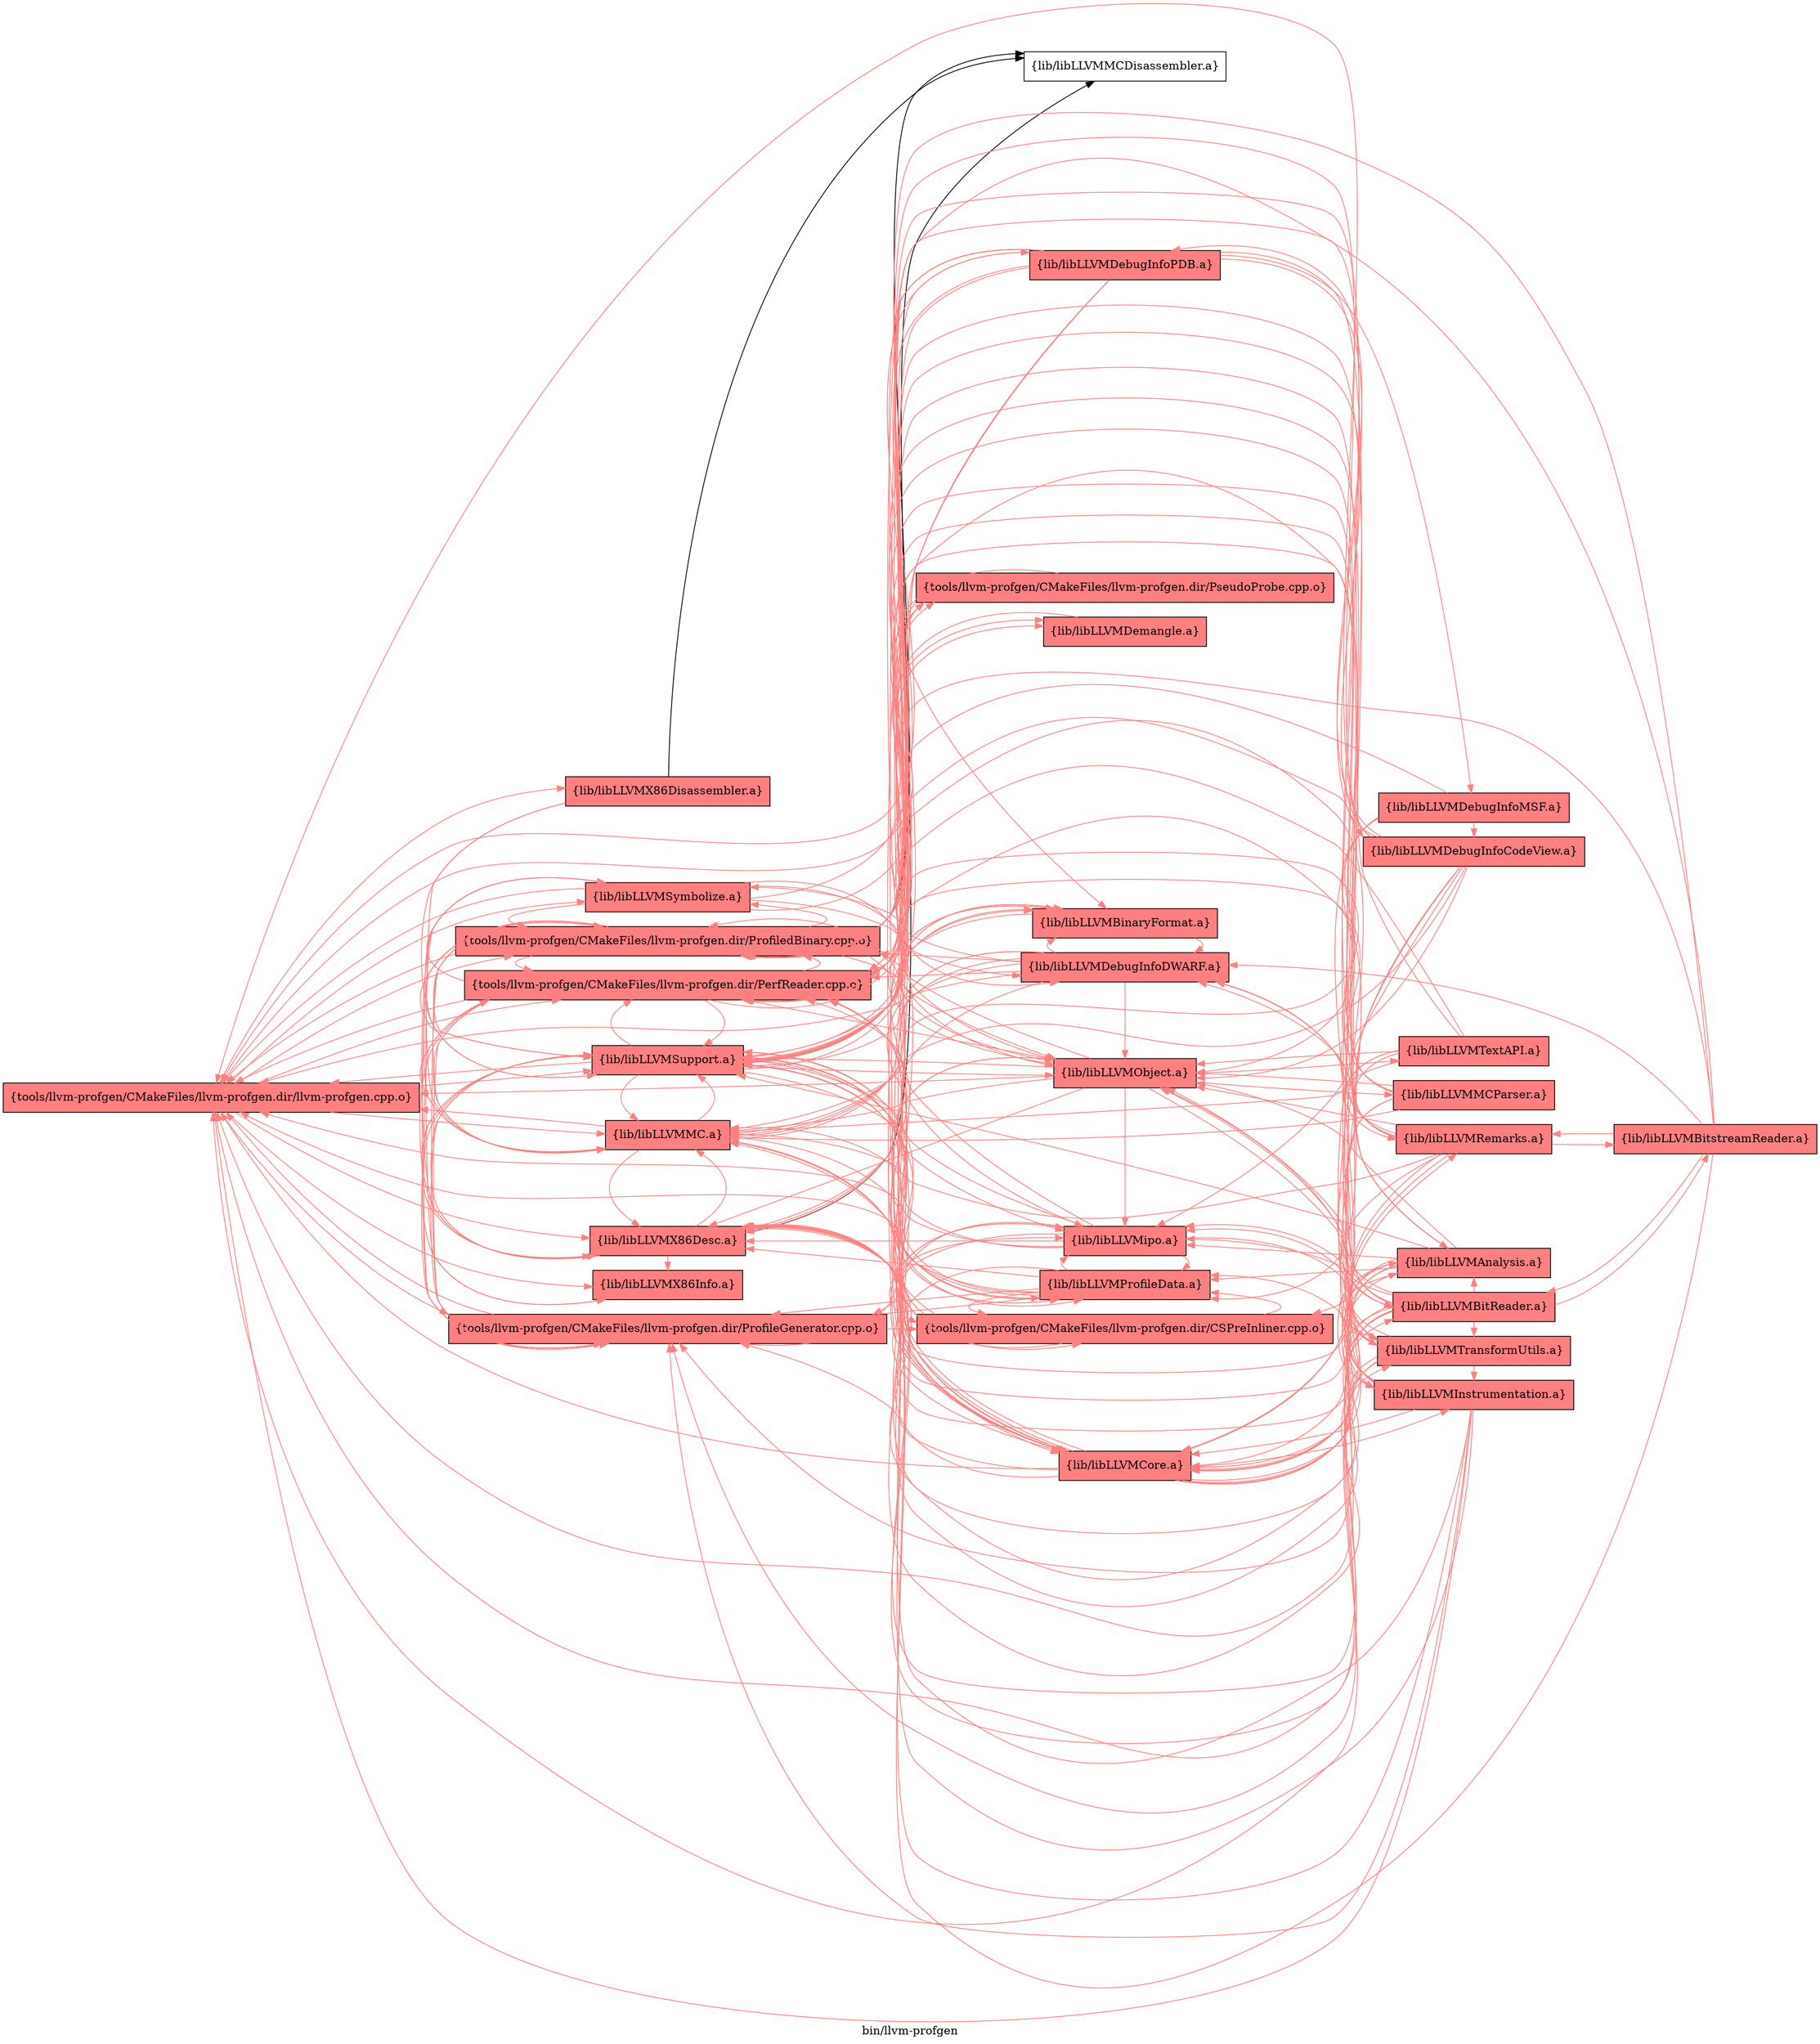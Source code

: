 digraph "bin/llvm-profgen" {
	label="bin/llvm-profgen";
	rankdir="LR"
	{ rank=same; Node0x5631ffa014d8;  }
	{ rank=same; Node0x5631ffa02158; Node0x5631ffa02608; Node0x5631ffa030a8; Node0x5631ffa0cc98; Node0x5631ffa095e8; Node0x5631ffa09b38; Node0x5631ffa091d8; Node0x5631ffa07068; Node0x5631ffa06bb8;  }
	{ rank=same; Node0x5631ff9fef08; Node0x5631ffa0af38; Node0x5631ffa09fe8; Node0x5631ffa0a498; Node0x5631ffa02dd8; Node0x5631ffa0da08; Node0x5631ffa08be8; Node0x5631ffa0c748; Node0x5631ffa0a9e8; Node0x5631ffa03c38; Node0x5631ffa04a98;  }
	{ rank=same; Node0x5631ffa02ab8; Node0x5631ffa0ef48; Node0x5631ffa0e908; Node0x5631ffa03558; Node0x5631ffa05038; Node0x5631ffa05fd8; Node0x5631ffa05ad8; Node0x5631ffa0df08; Node0x5631ffa0d148;  }

	Node0x5631ffa014d8 [shape=record,shape=box,style=filled,fillcolor="1.000000 0.5 1",group=1,label="{tools/llvm-profgen/CMakeFiles/llvm-profgen.dir/llvm-profgen.cpp.o}"];
	Node0x5631ffa014d8 -> Node0x5631ffa02158[color="1.000000 0.5 1"];
	Node0x5631ffa014d8 -> Node0x5631ffa02608[color="1.000000 0.5 1"];
	Node0x5631ffa014d8 -> Node0x5631ffa030a8[color="1.000000 0.5 1"];
	Node0x5631ffa014d8 -> Node0x5631ffa0cc98[color="1.000000 0.5 1"];
	Node0x5631ffa014d8 -> Node0x5631ffa095e8[color="1.000000 0.5 1"];
	Node0x5631ffa014d8 -> Node0x5631ffa09b38[color="1.000000 0.5 1"];
	Node0x5631ffa014d8 -> Node0x5631ffa091d8[color="1.000000 0.5 1"];
	Node0x5631ffa014d8 -> Node0x5631ffa07068[color="1.000000 0.5 1"];
	Node0x5631ffa014d8 -> Node0x5631ffa06bb8[color="1.000000 0.5 1"];
	Node0x5631ffa02158 [shape=record,shape=box,style=filled,fillcolor="1.000000 0.5 1",group=1,label="{tools/llvm-profgen/CMakeFiles/llvm-profgen.dir/PerfReader.cpp.o}"];
	Node0x5631ffa02158 -> Node0x5631ffa014d8[color="1.000000 0.5 1"];
	Node0x5631ffa02158 -> Node0x5631ffa02608[color="1.000000 0.5 1"];
	Node0x5631ffa02158 -> Node0x5631ffa030a8[color="1.000000 0.5 1"];
	Node0x5631ffa02158 -> Node0x5631ff9fef08[color="1.000000 0.5 1"];
	Node0x5631ffa02158 -> Node0x5631ffa091d8[color="1.000000 0.5 1"];
	Node0x5631ffa02158 -> Node0x5631ffa07068[color="1.000000 0.5 1"];
	Node0x5631ffa02158 -> Node0x5631ffa06bb8[color="1.000000 0.5 1"];
	Node0x5631ffa02608 [shape=record,shape=box,style=filled,fillcolor="1.000000 0.5 1",group=1,label="{tools/llvm-profgen/CMakeFiles/llvm-profgen.dir/ProfiledBinary.cpp.o}"];
	Node0x5631ffa02608 -> Node0x5631ffa014d8[color="1.000000 0.5 1"];
	Node0x5631ffa02608 -> Node0x5631ffa02158[color="1.000000 0.5 1"];
	Node0x5631ffa02608 -> Node0x5631ffa030a8[color="1.000000 0.5 1"];
	Node0x5631ffa02608 -> Node0x5631ff9fef08[color="1.000000 0.5 1"];
	Node0x5631ffa02608 -> Node0x5631ffa091d8[color="1.000000 0.5 1"];
	Node0x5631ffa02608 -> Node0x5631ffa0af38;
	Node0x5631ffa02608 -> Node0x5631ffa09fe8[color="1.000000 0.5 1"];
	Node0x5631ffa02608 -> Node0x5631ffa0a498[color="1.000000 0.5 1"];
	Node0x5631ffa02608 -> Node0x5631ffa07068[color="1.000000 0.5 1"];
	Node0x5631ffa02608 -> Node0x5631ffa06bb8[color="1.000000 0.5 1"];
	Node0x5631ffa030a8 [shape=record,shape=box,style=filled,fillcolor="1.000000 0.5 1",group=1,label="{tools/llvm-profgen/CMakeFiles/llvm-profgen.dir/ProfileGenerator.cpp.o}"];
	Node0x5631ffa030a8 -> Node0x5631ffa014d8[color="1.000000 0.5 1"];
	Node0x5631ffa030a8 -> Node0x5631ffa02158[color="1.000000 0.5 1"];
	Node0x5631ffa030a8 -> Node0x5631ffa02dd8[color="1.000000 0.5 1"];
	Node0x5631ffa030a8 -> Node0x5631ffa02608[color="1.000000 0.5 1"];
	Node0x5631ffa030a8 -> Node0x5631ff9fef08[color="1.000000 0.5 1"];
	Node0x5631ffa030a8 -> Node0x5631ffa0a498[color="1.000000 0.5 1"];
	Node0x5631ffa030a8 -> Node0x5631ffa07068[color="1.000000 0.5 1"];
	Node0x5631ffa0cc98 [shape=record,shape=box,style=filled,fillcolor="1.000000 0.5 1",group=1,label="{lib/libLLVMX86Desc.a}"];
	Node0x5631ffa0cc98 -> Node0x5631ffa09b38[color="1.000000 0.5 1"];
	Node0x5631ffa0cc98 -> Node0x5631ffa091d8[color="1.000000 0.5 1"];
	Node0x5631ffa0cc98 -> Node0x5631ffa0af38;
	Node0x5631ffa0cc98 -> Node0x5631ffa07068[color="1.000000 0.5 1"];
	Node0x5631ffa0cc98 -> Node0x5631ffa02158[color="1.000000 0.5 1"];
	Node0x5631ffa0cc98 -> Node0x5631ffa0da08[color="1.000000 0.5 1"];
	Node0x5631ffa095e8 [shape=record,shape=box,style=filled,fillcolor="1.000000 0.5 1",group=1,label="{lib/libLLVMX86Disassembler.a}"];
	Node0x5631ffa095e8 -> Node0x5631ffa09b38[color="1.000000 0.5 1"];
	Node0x5631ffa095e8 -> Node0x5631ffa0af38;
	Node0x5631ffa095e8 -> Node0x5631ffa07068[color="1.000000 0.5 1"];
	Node0x5631ffa09b38 [shape=record,shape=box,style=filled,fillcolor="1.000000 0.5 1",group=1,label="{lib/libLLVMX86Info.a}"];
	Node0x5631ffa09b38 -> Node0x5631ffa07068[color="1.000000 0.5 1"];
	Node0x5631ffa091d8 [shape=record,shape=box,style=filled,fillcolor="1.000000 0.5 1",group=1,label="{lib/libLLVMMC.a}"];
	Node0x5631ffa091d8 -> Node0x5631ffa0cc98[color="1.000000 0.5 1"];
	Node0x5631ffa091d8 -> Node0x5631ffa07068[color="1.000000 0.5 1"];
	Node0x5631ffa091d8 -> Node0x5631ffa014d8[color="1.000000 0.5 1"];
	Node0x5631ffa091d8 -> Node0x5631ffa02158[color="1.000000 0.5 1"];
	Node0x5631ffa091d8 -> Node0x5631ffa0da08[color="1.000000 0.5 1"];
	Node0x5631ffa091d8 -> Node0x5631ffa02608[color="1.000000 0.5 1"];
	Node0x5631ffa07068 [shape=record,shape=box,style=filled,fillcolor="1.000000 0.5 1",group=1,label="{lib/libLLVMSupport.a}"];
	Node0x5631ffa07068 -> Node0x5631ffa02158[color="1.000000 0.5 1"];
	Node0x5631ffa07068 -> Node0x5631ffa091d8[color="1.000000 0.5 1"];
	Node0x5631ffa07068 -> Node0x5631ffa08be8[color="1.000000 0.5 1"];
	Node0x5631ffa07068 -> Node0x5631ffa09fe8[color="1.000000 0.5 1"];
	Node0x5631ffa07068 -> Node0x5631ffa030a8[color="1.000000 0.5 1"];
	Node0x5631ffa07068 -> Node0x5631ffa0cc98[color="1.000000 0.5 1"];
	Node0x5631ffa07068 -> Node0x5631ffa02608[color="1.000000 0.5 1"];
	Node0x5631ffa07068 -> Node0x5631ffa0c748[color="1.000000 0.5 1"];
	Node0x5631ffa07068 -> Node0x5631ffa02dd8[color="1.000000 0.5 1"];
	Node0x5631ffa07068 -> Node0x5631ffa0a9e8[color="1.000000 0.5 1"];
	Node0x5631ffa07068 -> Node0x5631ffa014d8[color="1.000000 0.5 1"];
	Node0x5631ffa06bb8 [shape=record,shape=box,style=filled,fillcolor="1.000000 0.5 1",group=1,label="{lib/libLLVMSymbolize.a}"];
	Node0x5631ffa06bb8 -> Node0x5631ffa014d8[color="1.000000 0.5 1"];
	Node0x5631ffa06bb8 -> Node0x5631ffa02608[color="1.000000 0.5 1"];
	Node0x5631ffa06bb8 -> Node0x5631ffa0cc98[color="1.000000 0.5 1"];
	Node0x5631ffa06bb8 -> Node0x5631ffa091d8[color="1.000000 0.5 1"];
	Node0x5631ffa06bb8 -> Node0x5631ffa08be8[color="1.000000 0.5 1"];
	Node0x5631ffa06bb8 -> Node0x5631ffa09fe8[color="1.000000 0.5 1"];
	Node0x5631ffa06bb8 -> Node0x5631ffa07068[color="1.000000 0.5 1"];
	Node0x5631ffa06bb8 -> Node0x5631ffa03c38[color="1.000000 0.5 1"];
	Node0x5631ffa06bb8 -> Node0x5631ffa04a98[color="1.000000 0.5 1"];
	Node0x5631ffa06bb8 -> Node0x5631ffa0c748[color="1.000000 0.5 1"];
	Node0x5631ff9fef08 [shape=record,shape=box,style=filled,fillcolor="1.000000 0.5 1",group=1,label="{tools/llvm-profgen/CMakeFiles/llvm-profgen.dir/PseudoProbe.cpp.o}"];
	Node0x5631ff9fef08 -> Node0x5631ffa014d8[color="1.000000 0.5 1"];
	Node0x5631ff9fef08 -> Node0x5631ffa02158[color="1.000000 0.5 1"];
	Node0x5631ff9fef08 -> Node0x5631ffa0a498[color="1.000000 0.5 1"];
	Node0x5631ff9fef08 -> Node0x5631ffa07068[color="1.000000 0.5 1"];
	Node0x5631ffa02dd8 [shape=record,shape=box,style=filled,fillcolor="1.000000 0.5 1",group=1,label="{tools/llvm-profgen/CMakeFiles/llvm-profgen.dir/CSPreInliner.cpp.o}"];
	Node0x5631ffa02dd8 -> Node0x5631ffa02158[color="1.000000 0.5 1"];
	Node0x5631ffa02dd8 -> Node0x5631ffa0a9e8[color="1.000000 0.5 1"];
	Node0x5631ffa02dd8 -> Node0x5631ffa0a498[color="1.000000 0.5 1"];
	Node0x5631ffa02dd8 -> Node0x5631ffa07068[color="1.000000 0.5 1"];
	Node0x5631ffa0a9e8 [shape=record,shape=box,style=filled,fillcolor="1.000000 0.5 1",group=1,label="{lib/libLLVMipo.a}"];
	Node0x5631ffa0a9e8 -> Node0x5631ffa02dd8[color="1.000000 0.5 1"];
	Node0x5631ffa0a9e8 -> Node0x5631ffa030a8[color="1.000000 0.5 1"];
	Node0x5631ffa0a9e8 -> Node0x5631ffa08be8[color="1.000000 0.5 1"];
	Node0x5631ffa0a9e8 -> Node0x5631ffa0a498[color="1.000000 0.5 1"];
	Node0x5631ffa0a9e8 -> Node0x5631ffa07068[color="1.000000 0.5 1"];
	Node0x5631ffa0a9e8 -> Node0x5631ffa02158[color="1.000000 0.5 1"];
	Node0x5631ffa0a9e8 -> Node0x5631ffa0cc98[color="1.000000 0.5 1"];
	Node0x5631ffa0a9e8 -> Node0x5631ffa091d8[color="1.000000 0.5 1"];
	Node0x5631ffa0a9e8 -> Node0x5631ffa05fd8[color="1.000000 0.5 1"];
	Node0x5631ffa0a9e8 -> Node0x5631ffa014d8[color="1.000000 0.5 1"];
	Node0x5631ffa0a498 [shape=record,shape=box,style=filled,fillcolor="1.000000 0.5 1",group=1,label="{lib/libLLVMProfileData.a}"];
	Node0x5631ffa0a498 -> Node0x5631ffa02158[color="1.000000 0.5 1"];
	Node0x5631ffa0a498 -> Node0x5631ffa0cc98[color="1.000000 0.5 1"];
	Node0x5631ffa0a498 -> Node0x5631ffa091d8[color="1.000000 0.5 1"];
	Node0x5631ffa0a498 -> Node0x5631ffa08be8[color="1.000000 0.5 1"];
	Node0x5631ffa0a498 -> Node0x5631ffa0a9e8[color="1.000000 0.5 1"];
	Node0x5631ffa0a498 -> Node0x5631ffa07068[color="1.000000 0.5 1"];
	Node0x5631ffa0a498 -> Node0x5631ffa02608[color="1.000000 0.5 1"];
	Node0x5631ffa0a498 -> Node0x5631ffa030a8[color="1.000000 0.5 1"];
	Node0x5631ffa0a498 -> Node0x5631ffa09fe8[color="1.000000 0.5 1"];
	Node0x5631ffa0a498 -> Node0x5631ffa02dd8[color="1.000000 0.5 1"];
	Node0x5631ffa0a498 -> Node0x5631ffa014d8[color="1.000000 0.5 1"];
	Node0x5631ffa0af38 [shape=record,shape=box,group=0,label="{lib/libLLVMMCDisassembler.a}"];
	Node0x5631ffa09fe8 [shape=record,shape=box,style=filled,fillcolor="1.000000 0.5 1",group=1,label="{lib/libLLVMObject.a}"];
	Node0x5631ffa09fe8 -> Node0x5631ffa07068[color="1.000000 0.5 1"];
	Node0x5631ffa09fe8 -> Node0x5631ffa0da08[color="1.000000 0.5 1"];
	Node0x5631ffa09fe8 -> Node0x5631ffa02608[color="1.000000 0.5 1"];
	Node0x5631ffa09fe8 -> Node0x5631ffa091d8[color="1.000000 0.5 1"];
	Node0x5631ffa09fe8 -> Node0x5631ffa08be8[color="1.000000 0.5 1"];
	Node0x5631ffa09fe8 -> Node0x5631ffa0cc98[color="1.000000 0.5 1"];
	Node0x5631ffa09fe8 -> Node0x5631ffa02ab8[color="1.000000 0.5 1"];
	Node0x5631ffa09fe8 -> Node0x5631ffa014d8[color="1.000000 0.5 1"];
	Node0x5631ffa09fe8 -> Node0x5631ffa0ef48[color="1.000000 0.5 1"];
	Node0x5631ffa09fe8 -> Node0x5631ffa02158[color="1.000000 0.5 1"];
	Node0x5631ffa09fe8 -> Node0x5631ffa0a9e8[color="1.000000 0.5 1"];
	Node0x5631ffa09fe8 -> Node0x5631ffa0e908[color="1.000000 0.5 1"];
	Node0x5631ffa0da08 [shape=record,shape=box,style=filled,fillcolor="1.000000 0.5 1",group=1,label="{lib/libLLVMBinaryFormat.a}"];
	Node0x5631ffa0da08 -> Node0x5631ffa08be8[color="1.000000 0.5 1"];
	Node0x5631ffa0da08 -> Node0x5631ffa07068[color="1.000000 0.5 1"];
	Node0x5631ffa0da08 -> Node0x5631ffa03c38[color="1.000000 0.5 1"];
	Node0x5631ffa0da08 -> Node0x5631ffa09fe8[color="1.000000 0.5 1"];
	Node0x5631ffa08be8 [shape=record,shape=box,style=filled,fillcolor="1.000000 0.5 1",group=1,label="{lib/libLLVMCore.a}"];
	Node0x5631ffa08be8 -> Node0x5631ffa02158[color="1.000000 0.5 1"];
	Node0x5631ffa08be8 -> Node0x5631ffa07068[color="1.000000 0.5 1"];
	Node0x5631ffa08be8 -> Node0x5631ffa0cc98[color="1.000000 0.5 1"];
	Node0x5631ffa08be8 -> Node0x5631ffa091d8[color="1.000000 0.5 1"];
	Node0x5631ffa08be8 -> Node0x5631ffa030a8[color="1.000000 0.5 1"];
	Node0x5631ffa08be8 -> Node0x5631ffa03558[color="1.000000 0.5 1"];
	Node0x5631ffa08be8 -> Node0x5631ffa0da08[color="1.000000 0.5 1"];
	Node0x5631ffa08be8 -> Node0x5631ffa014d8[color="1.000000 0.5 1"];
	Node0x5631ffa08be8 -> Node0x5631ffa0a9e8[color="1.000000 0.5 1"];
	Node0x5631ffa08be8 -> Node0x5631ffa05038[color="1.000000 0.5 1"];
	Node0x5631ffa08be8 -> Node0x5631ffa05fd8[color="1.000000 0.5 1"];
	Node0x5631ffa08be8 -> Node0x5631ffa05ad8[color="1.000000 0.5 1"];
	Node0x5631ffa08be8 -> Node0x5631ffa02ab8[color="1.000000 0.5 1"];
	Node0x5631ffa03558 [shape=record,shape=box,style=filled,fillcolor="1.000000 0.5 1",group=1,label="{lib/libLLVMRemarks.a}"];
	Node0x5631ffa03558 -> Node0x5631ffa07068[color="1.000000 0.5 1"];
	Node0x5631ffa03558 -> Node0x5631ffa03c38[color="1.000000 0.5 1"];
	Node0x5631ffa03558 -> Node0x5631ffa02158[color="1.000000 0.5 1"];
	Node0x5631ffa03558 -> Node0x5631ffa02608[color="1.000000 0.5 1"];
	Node0x5631ffa03558 -> Node0x5631ffa02ab8[color="1.000000 0.5 1"];
	Node0x5631ffa03558 -> Node0x5631ffa091d8[color="1.000000 0.5 1"];
	Node0x5631ffa03558 -> Node0x5631ffa08be8[color="1.000000 0.5 1"];
	Node0x5631ffa03558 -> Node0x5631ffa09fe8[color="1.000000 0.5 1"];
	Node0x5631ffa03558 -> Node0x5631ffa0cc98[color="1.000000 0.5 1"];
	Node0x5631ffa03558 -> Node0x5631ffa0fe98[color="1.000000 0.5 1"];
	Node0x5631ffa05fd8 [shape=record,shape=box,style=filled,fillcolor="1.000000 0.5 1",group=1,label="{lib/libLLVMTransformUtils.a}"];
	Node0x5631ffa05fd8 -> Node0x5631ffa09fe8[color="1.000000 0.5 1"];
	Node0x5631ffa05fd8 -> Node0x5631ffa07068[color="1.000000 0.5 1"];
	Node0x5631ffa05fd8 -> Node0x5631ffa02158[color="1.000000 0.5 1"];
	Node0x5631ffa05fd8 -> Node0x5631ffa08be8[color="1.000000 0.5 1"];
	Node0x5631ffa05fd8 -> Node0x5631ffa0a9e8[color="1.000000 0.5 1"];
	Node0x5631ffa05fd8 -> Node0x5631ffa05ad8[color="1.000000 0.5 1"];
	Node0x5631ffa05fd8 -> Node0x5631ffa0cc98[color="1.000000 0.5 1"];
	Node0x5631ffa05fd8 -> Node0x5631ffa014d8[color="1.000000 0.5 1"];
	Node0x5631ffa05fd8 -> Node0x5631ffa05038[color="1.000000 0.5 1"];
	Node0x5631ffa05fd8 -> Node0x5631ffa030a8[color="1.000000 0.5 1"];
	Node0x5631ffa02ab8 [shape=record,shape=box,style=filled,fillcolor="1.000000 0.5 1",group=1,label="{lib/libLLVMBitReader.a}"];
	Node0x5631ffa02ab8 -> Node0x5631ffa014d8[color="1.000000 0.5 1"];
	Node0x5631ffa02ab8 -> Node0x5631ffa02158[color="1.000000 0.5 1"];
	Node0x5631ffa02ab8 -> Node0x5631ffa02608[color="1.000000 0.5 1"];
	Node0x5631ffa02ab8 -> Node0x5631ffa0cc98[color="1.000000 0.5 1"];
	Node0x5631ffa02ab8 -> Node0x5631ffa091d8[color="1.000000 0.5 1"];
	Node0x5631ffa02ab8 -> Node0x5631ffa08be8[color="1.000000 0.5 1"];
	Node0x5631ffa02ab8 -> Node0x5631ffa0a9e8[color="1.000000 0.5 1"];
	Node0x5631ffa02ab8 -> Node0x5631ffa09fe8[color="1.000000 0.5 1"];
	Node0x5631ffa02ab8 -> Node0x5631ffa07068[color="1.000000 0.5 1"];
	Node0x5631ffa02ab8 -> Node0x5631ffa05038[color="1.000000 0.5 1"];
	Node0x5631ffa02ab8 -> Node0x5631ffa05fd8[color="1.000000 0.5 1"];
	Node0x5631ffa02ab8 -> Node0x5631ffa05ad8[color="1.000000 0.5 1"];
	Node0x5631ffa02ab8 -> Node0x5631ffa03c38[color="1.000000 0.5 1"];
	Node0x5631ffa02ab8 -> Node0x5631ffa0fe98[color="1.000000 0.5 1"];
	Node0x5631ffa0ef48 [shape=record,shape=box,style=filled,fillcolor="1.000000 0.5 1",group=1,label="{lib/libLLVMMCParser.a}"];
	Node0x5631ffa0ef48 -> Node0x5631ffa02158[color="1.000000 0.5 1"];
	Node0x5631ffa0ef48 -> Node0x5631ffa02608[color="1.000000 0.5 1"];
	Node0x5631ffa0ef48 -> Node0x5631ffa0cc98[color="1.000000 0.5 1"];
	Node0x5631ffa0ef48 -> Node0x5631ffa091d8[color="1.000000 0.5 1"];
	Node0x5631ffa0ef48 -> Node0x5631ffa08be8[color="1.000000 0.5 1"];
	Node0x5631ffa0ef48 -> Node0x5631ffa09fe8[color="1.000000 0.5 1"];
	Node0x5631ffa0ef48 -> Node0x5631ffa07068[color="1.000000 0.5 1"];
	Node0x5631ffa0e908 [shape=record,shape=box,style=filled,fillcolor="1.000000 0.5 1",group=1,label="{lib/libLLVMTextAPI.a}"];
	Node0x5631ffa0e908 -> Node0x5631ffa07068[color="1.000000 0.5 1"];
	Node0x5631ffa0e908 -> Node0x5631ffa02158[color="1.000000 0.5 1"];
	Node0x5631ffa0e908 -> Node0x5631ffa091d8[color="1.000000 0.5 1"];
	Node0x5631ffa0e908 -> Node0x5631ffa09fe8[color="1.000000 0.5 1"];
	Node0x5631ffa0e908 -> Node0x5631ffa03558[color="1.000000 0.5 1"];
	Node0x5631ffa0e908 -> Node0x5631ffa05fd8[color="1.000000 0.5 1"];
	Node0x5631ffa0e908 -> Node0x5631ffa0cc98[color="1.000000 0.5 1"];
	Node0x5631ffa0c748 [shape=record,shape=box,style=filled,fillcolor="1.000000 0.5 1",group=1,label="{lib/libLLVMDemangle.a}"];
	Node0x5631ffa0c748 -> Node0x5631ffa07068[color="1.000000 0.5 1"];
	Node0x5631ffa03c38 [shape=record,shape=box,style=filled,fillcolor="1.000000 0.5 1",group=1,label="{lib/libLLVMDebugInfoDWARF.a}"];
	Node0x5631ffa03c38 -> Node0x5631ffa02158[color="1.000000 0.5 1"];
	Node0x5631ffa03c38 -> Node0x5631ffa02608[color="1.000000 0.5 1"];
	Node0x5631ffa03c38 -> Node0x5631ffa091d8[color="1.000000 0.5 1"];
	Node0x5631ffa03c38 -> Node0x5631ffa08be8[color="1.000000 0.5 1"];
	Node0x5631ffa03c38 -> Node0x5631ffa0a9e8[color="1.000000 0.5 1"];
	Node0x5631ffa03c38 -> Node0x5631ffa09fe8[color="1.000000 0.5 1"];
	Node0x5631ffa03c38 -> Node0x5631ffa07068[color="1.000000 0.5 1"];
	Node0x5631ffa03c38 -> Node0x5631ffa06bb8[color="1.000000 0.5 1"];
	Node0x5631ffa03c38 -> Node0x5631ffa0da08[color="1.000000 0.5 1"];
	Node0x5631ffa03c38 -> Node0x5631ffa0cc98[color="1.000000 0.5 1"];
	Node0x5631ffa03c38 -> Node0x5631ffa014d8[color="1.000000 0.5 1"];
	Node0x5631ffa03c38 -> Node0x5631ffa05fd8[color="1.000000 0.5 1"];
	Node0x5631ffa04a98 [shape=record,shape=box,style=filled,fillcolor="1.000000 0.5 1",group=1,label="{lib/libLLVMDebugInfoPDB.a}"];
	Node0x5631ffa04a98 -> Node0x5631ffa08be8[color="1.000000 0.5 1"];
	Node0x5631ffa04a98 -> Node0x5631ffa09fe8[color="1.000000 0.5 1"];
	Node0x5631ffa04a98 -> Node0x5631ffa07068[color="1.000000 0.5 1"];
	Node0x5631ffa04a98 -> Node0x5631ffa02158[color="1.000000 0.5 1"];
	Node0x5631ffa04a98 -> Node0x5631ffa02608[color="1.000000 0.5 1"];
	Node0x5631ffa04a98 -> Node0x5631ffa091d8[color="1.000000 0.5 1"];
	Node0x5631ffa04a98 -> Node0x5631ffa0da08[color="1.000000 0.5 1"];
	Node0x5631ffa04a98 -> Node0x5631ffa0df08[color="1.000000 0.5 1"];
	Node0x5631ffa04a98 -> Node0x5631ffa03c38[color="1.000000 0.5 1"];
	Node0x5631ffa04a98 -> Node0x5631ffa0cc98[color="1.000000 0.5 1"];
	Node0x5631ffa04a98 -> Node0x5631ffa0d148[color="1.000000 0.5 1"];
	Node0x5631ffa04a98 -> Node0x5631ffa05ad8[color="1.000000 0.5 1"];
	Node0x5631ffa04a98 -> Node0x5631ffa014d8[color="1.000000 0.5 1"];
	Node0x5631ffa05038 [shape=record,shape=box,style=filled,fillcolor="1.000000 0.5 1",group=1,label="{lib/libLLVMInstrumentation.a}"];
	Node0x5631ffa05038 -> Node0x5631ffa02158[color="1.000000 0.5 1"];
	Node0x5631ffa05038 -> Node0x5631ffa02608[color="1.000000 0.5 1"];
	Node0x5631ffa05038 -> Node0x5631ffa0cc98[color="1.000000 0.5 1"];
	Node0x5631ffa05038 -> Node0x5631ffa091d8[color="1.000000 0.5 1"];
	Node0x5631ffa05038 -> Node0x5631ffa08be8[color="1.000000 0.5 1"];
	Node0x5631ffa05038 -> Node0x5631ffa09fe8[color="1.000000 0.5 1"];
	Node0x5631ffa05038 -> Node0x5631ffa07068[color="1.000000 0.5 1"];
	Node0x5631ffa05038 -> Node0x5631ffa030a8[color="1.000000 0.5 1"];
	Node0x5631ffa05038 -> Node0x5631ffa0a9e8[color="1.000000 0.5 1"];
	Node0x5631ffa05038 -> Node0x5631ffa014d8[color="1.000000 0.5 1"];
	Node0x5631ffa05038 -> Node0x5631ffa0a498[color="1.000000 0.5 1"];
	Node0x5631ffa05038 -> Node0x5631ffa05ad8[color="1.000000 0.5 1"];
	Node0x5631ffa05ad8 [shape=record,shape=box,style=filled,fillcolor="1.000000 0.5 1",group=1,label="{lib/libLLVMAnalysis.a}"];
	Node0x5631ffa05ad8 -> Node0x5631ffa02158[color="1.000000 0.5 1"];
	Node0x5631ffa05ad8 -> Node0x5631ffa08be8[color="1.000000 0.5 1"];
	Node0x5631ffa05ad8 -> Node0x5631ffa07068[color="1.000000 0.5 1"];
	Node0x5631ffa05ad8 -> Node0x5631ffa014d8[color="1.000000 0.5 1"];
	Node0x5631ffa05ad8 -> Node0x5631ffa05fd8[color="1.000000 0.5 1"];
	Node0x5631ffa05ad8 -> Node0x5631ffa030a8[color="1.000000 0.5 1"];
	Node0x5631ffa05ad8 -> Node0x5631ffa0cc98[color="1.000000 0.5 1"];
	Node0x5631ffa05ad8 -> Node0x5631ffa05038[color="1.000000 0.5 1"];
	Node0x5631ffa05ad8 -> Node0x5631ffa0a9e8[color="1.000000 0.5 1"];
	Node0x5631ffa05ad8 -> Node0x5631ffa02dd8[color="1.000000 0.5 1"];
	Node0x5631ffa05ad8 -> Node0x5631ffa0a498[color="1.000000 0.5 1"];
	Node0x5631ffa05ad8 -> Node0x5631ffa09fe8[color="1.000000 0.5 1"];
	Node0x5631ffa05ad8 -> Node0x5631ffa02608[color="1.000000 0.5 1"];
	Node0x5631ffa0df08 [shape=record,shape=box,style=filled,fillcolor="1.000000 0.5 1",group=1,label="{lib/libLLVMDebugInfoCodeView.a}"];
	Node0x5631ffa0df08 -> Node0x5631ffa07068[color="1.000000 0.5 1"];
	Node0x5631ffa0df08 -> Node0x5631ffa091d8[color="1.000000 0.5 1"];
	Node0x5631ffa0df08 -> Node0x5631ffa08be8[color="1.000000 0.5 1"];
	Node0x5631ffa0df08 -> Node0x5631ffa09fe8[color="1.000000 0.5 1"];
	Node0x5631ffa0df08 -> Node0x5631ffa04a98[color="1.000000 0.5 1"];
	Node0x5631ffa0df08 -> Node0x5631ffa014d8[color="1.000000 0.5 1"];
	Node0x5631ffa0df08 -> Node0x5631ffa0a498[color="1.000000 0.5 1"];
	Node0x5631ffa0df08 -> Node0x5631ffa02158[color="1.000000 0.5 1"];
	Node0x5631ffa0df08 -> Node0x5631ffa02608[color="1.000000 0.5 1"];
	Node0x5631ffa0df08 -> Node0x5631ffa0a9e8[color="1.000000 0.5 1"];
	Node0x5631ffa0d148 [shape=record,shape=box,style=filled,fillcolor="1.000000 0.5 1",group=1,label="{lib/libLLVMDebugInfoMSF.a}"];
	Node0x5631ffa0d148 -> Node0x5631ffa091d8[color="1.000000 0.5 1"];
	Node0x5631ffa0d148 -> Node0x5631ffa09fe8[color="1.000000 0.5 1"];
	Node0x5631ffa0d148 -> Node0x5631ffa07068[color="1.000000 0.5 1"];
	Node0x5631ffa0d148 -> Node0x5631ffa08be8[color="1.000000 0.5 1"];
	Node0x5631ffa0d148 -> Node0x5631ffa0df08[color="1.000000 0.5 1"];
	Node0x5631ffa0fe98 [shape=record,shape=box,style=filled,fillcolor="1.000000 0.5 1",group=1,label="{lib/libLLVMBitstreamReader.a}"];
	Node0x5631ffa0fe98 -> Node0x5631ffa02158[color="1.000000 0.5 1"];
	Node0x5631ffa0fe98 -> Node0x5631ffa02608[color="1.000000 0.5 1"];
	Node0x5631ffa0fe98 -> Node0x5631ffa0cc98[color="1.000000 0.5 1"];
	Node0x5631ffa0fe98 -> Node0x5631ffa07068[color="1.000000 0.5 1"];
	Node0x5631ffa0fe98 -> Node0x5631ffa03c38[color="1.000000 0.5 1"];
	Node0x5631ffa0fe98 -> Node0x5631ffa02ab8[color="1.000000 0.5 1"];
	Node0x5631ffa0fe98 -> Node0x5631ffa03558[color="1.000000 0.5 1"];
}

